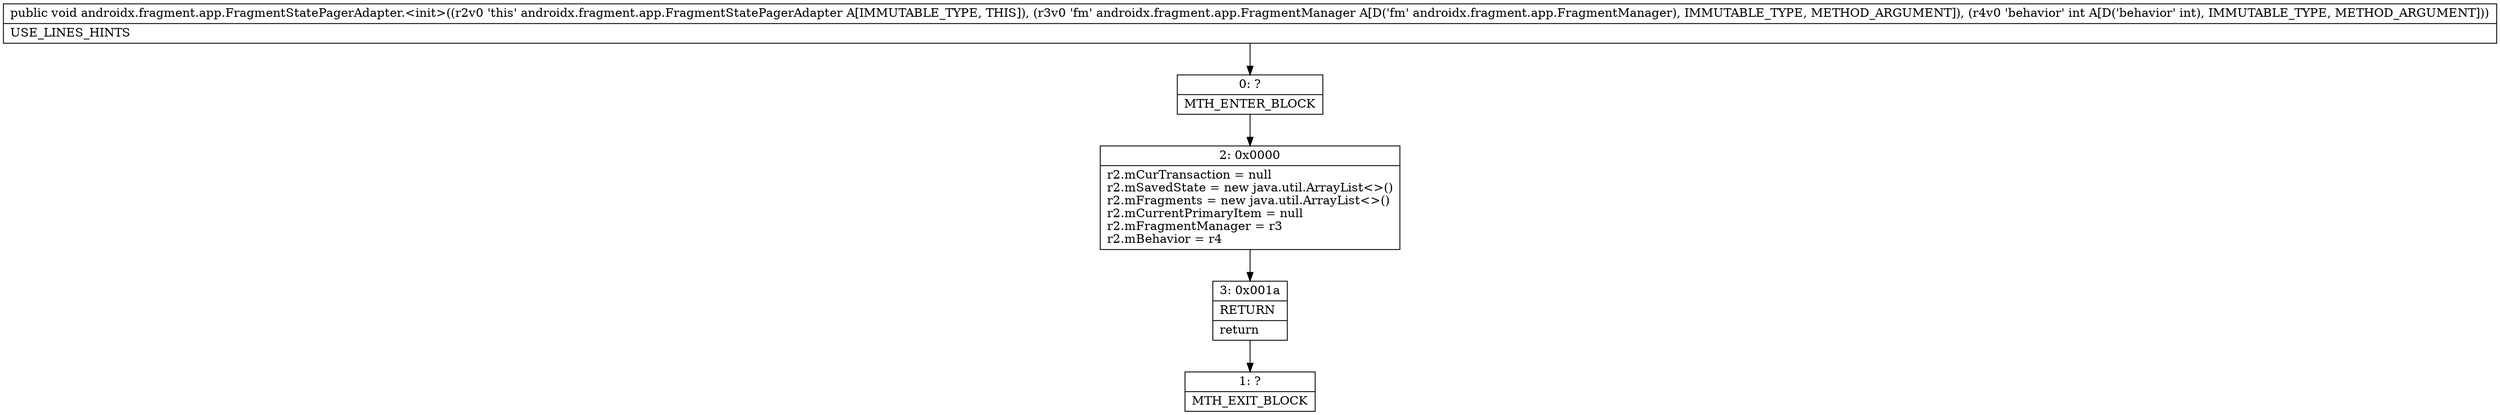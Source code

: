 digraph "CFG forandroidx.fragment.app.FragmentStatePagerAdapter.\<init\>(Landroidx\/fragment\/app\/FragmentManager;I)V" {
Node_0 [shape=record,label="{0\:\ ?|MTH_ENTER_BLOCK\l}"];
Node_2 [shape=record,label="{2\:\ 0x0000|r2.mCurTransaction = null\lr2.mSavedState = new java.util.ArrayList\<\>()\lr2.mFragments = new java.util.ArrayList\<\>()\lr2.mCurrentPrimaryItem = null\lr2.mFragmentManager = r3\lr2.mBehavior = r4\l}"];
Node_3 [shape=record,label="{3\:\ 0x001a|RETURN\l|return\l}"];
Node_1 [shape=record,label="{1\:\ ?|MTH_EXIT_BLOCK\l}"];
MethodNode[shape=record,label="{public void androidx.fragment.app.FragmentStatePagerAdapter.\<init\>((r2v0 'this' androidx.fragment.app.FragmentStatePagerAdapter A[IMMUTABLE_TYPE, THIS]), (r3v0 'fm' androidx.fragment.app.FragmentManager A[D('fm' androidx.fragment.app.FragmentManager), IMMUTABLE_TYPE, METHOD_ARGUMENT]), (r4v0 'behavior' int A[D('behavior' int), IMMUTABLE_TYPE, METHOD_ARGUMENT]))  | USE_LINES_HINTS\l}"];
MethodNode -> Node_0;Node_0 -> Node_2;
Node_2 -> Node_3;
Node_3 -> Node_1;
}

